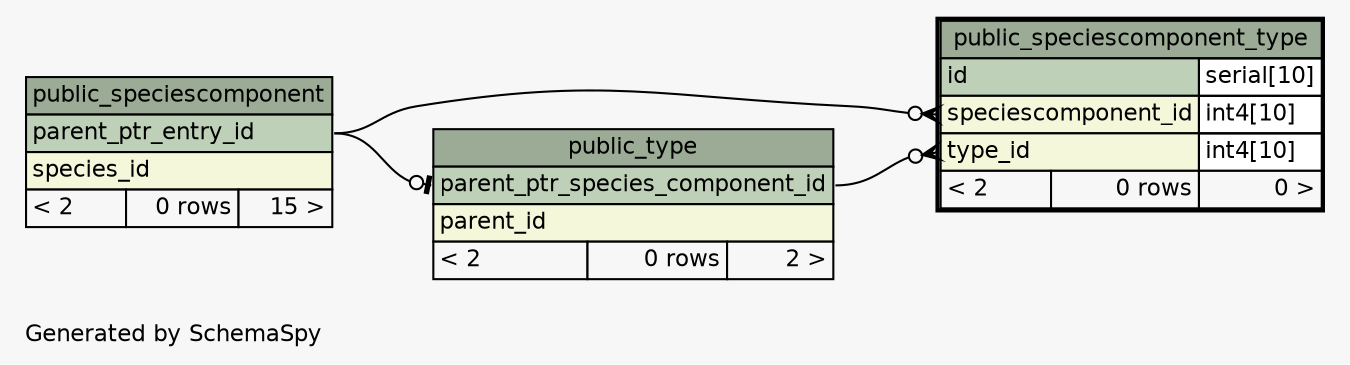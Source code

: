 // dot 2.36.0 on Linux 3.13.0-43-generic
// SchemaSpy rev 590
digraph "oneDegreeRelationshipsDiagram" {
  graph [
    rankdir="RL"
    bgcolor="#f7f7f7"
    label="\nGenerated by SchemaSpy"
    labeljust="l"
    nodesep="0.18"
    ranksep="0.46"
    fontname="Helvetica"
    fontsize="11"
  ];
  node [
    fontname="Helvetica"
    fontsize="11"
    shape="plaintext"
  ];
  edge [
    arrowsize="0.8"
  ];
  "public_speciescomponent_type":"speciescomponent_id":w -> "public_speciescomponent":"parent_ptr_entry_id":e [arrowhead=none dir=back arrowtail=crowodot];
  "public_speciescomponent_type":"type_id":w -> "public_type":"parent_ptr_species_component_id":e [arrowhead=none dir=back arrowtail=crowodot];
  "public_type":"parent_ptr_species_component_id":w -> "public_speciescomponent":"parent_ptr_entry_id":e [arrowhead=none dir=back arrowtail=teeodot];
  "public_speciescomponent" [
    label=<
    <TABLE BORDER="0" CELLBORDER="1" CELLSPACING="0" BGCOLOR="#ffffff">
      <TR><TD COLSPAN="3" BGCOLOR="#9bab96" ALIGN="CENTER">public_speciescomponent</TD></TR>
      <TR><TD PORT="parent_ptr_entry_id" COLSPAN="3" BGCOLOR="#bed1b8" ALIGN="LEFT">parent_ptr_entry_id</TD></TR>
      <TR><TD PORT="species_id" COLSPAN="3" BGCOLOR="#f4f7da" ALIGN="LEFT">species_id</TD></TR>
      <TR><TD ALIGN="LEFT" BGCOLOR="#f7f7f7">&lt; 2</TD><TD ALIGN="RIGHT" BGCOLOR="#f7f7f7">0 rows</TD><TD ALIGN="RIGHT" BGCOLOR="#f7f7f7">15 &gt;</TD></TR>
    </TABLE>>
    URL="public_speciescomponent.html"
    tooltip="public_speciescomponent"
  ];
  "public_speciescomponent_type" [
    label=<
    <TABLE BORDER="2" CELLBORDER="1" CELLSPACING="0" BGCOLOR="#ffffff">
      <TR><TD COLSPAN="3" BGCOLOR="#9bab96" ALIGN="CENTER">public_speciescomponent_type</TD></TR>
      <TR><TD PORT="id" COLSPAN="2" BGCOLOR="#bed1b8" ALIGN="LEFT">id</TD><TD PORT="id.type" ALIGN="LEFT">serial[10]</TD></TR>
      <TR><TD PORT="speciescomponent_id" COLSPAN="2" BGCOLOR="#f4f7da" ALIGN="LEFT">speciescomponent_id</TD><TD PORT="speciescomponent_id.type" ALIGN="LEFT">int4[10]</TD></TR>
      <TR><TD PORT="type_id" COLSPAN="2" BGCOLOR="#f4f7da" ALIGN="LEFT">type_id</TD><TD PORT="type_id.type" ALIGN="LEFT">int4[10]</TD></TR>
      <TR><TD ALIGN="LEFT" BGCOLOR="#f7f7f7">&lt; 2</TD><TD ALIGN="RIGHT" BGCOLOR="#f7f7f7">0 rows</TD><TD ALIGN="RIGHT" BGCOLOR="#f7f7f7">0 &gt;</TD></TR>
    </TABLE>>
    URL="public_speciescomponent_type.html"
    tooltip="public_speciescomponent_type"
  ];
  "public_type" [
    label=<
    <TABLE BORDER="0" CELLBORDER="1" CELLSPACING="0" BGCOLOR="#ffffff">
      <TR><TD COLSPAN="3" BGCOLOR="#9bab96" ALIGN="CENTER">public_type</TD></TR>
      <TR><TD PORT="parent_ptr_species_component_id" COLSPAN="3" BGCOLOR="#bed1b8" ALIGN="LEFT">parent_ptr_species_component_id</TD></TR>
      <TR><TD PORT="parent_id" COLSPAN="3" BGCOLOR="#f4f7da" ALIGN="LEFT">parent_id</TD></TR>
      <TR><TD ALIGN="LEFT" BGCOLOR="#f7f7f7">&lt; 2</TD><TD ALIGN="RIGHT" BGCOLOR="#f7f7f7">0 rows</TD><TD ALIGN="RIGHT" BGCOLOR="#f7f7f7">2 &gt;</TD></TR>
    </TABLE>>
    URL="public_type.html"
    tooltip="public_type"
  ];
}
